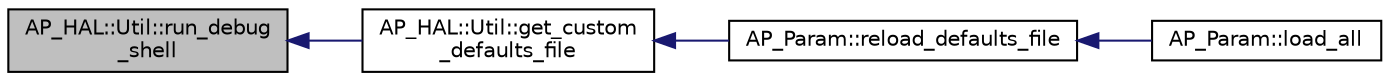 digraph "AP_HAL::Util::run_debug_shell"
{
 // INTERACTIVE_SVG=YES
  edge [fontname="Helvetica",fontsize="10",labelfontname="Helvetica",labelfontsize="10"];
  node [fontname="Helvetica",fontsize="10",shape=record];
  rankdir="LR";
  Node1 [label="AP_HAL::Util::run_debug\l_shell",height=0.2,width=0.4,color="black", fillcolor="grey75", style="filled", fontcolor="black"];
  Node1 -> Node2 [dir="back",color="midnightblue",fontsize="10",style="solid",fontname="Helvetica"];
  Node2 [label="AP_HAL::Util::get_custom\l_defaults_file",height=0.2,width=0.4,color="black", fillcolor="white", style="filled",URL="$classAP__HAL_1_1Util.html#afac3cfdf6899c3552411bd4fbce54b27"];
  Node2 -> Node3 [dir="back",color="midnightblue",fontsize="10",style="solid",fontname="Helvetica"];
  Node3 [label="AP_Param::reload_defaults_file",height=0.2,width=0.4,color="black", fillcolor="white", style="filled",URL="$classAP__Param.html#a5c6421e8542baeae0ce1ea0809c6448a"];
  Node3 -> Node4 [dir="back",color="midnightblue",fontsize="10",style="solid",fontname="Helvetica"];
  Node4 [label="AP_Param::load_all",height=0.2,width=0.4,color="black", fillcolor="white", style="filled",URL="$classAP__Param.html#a4452cde66683a44f33a76e93711ee66d"];
}
